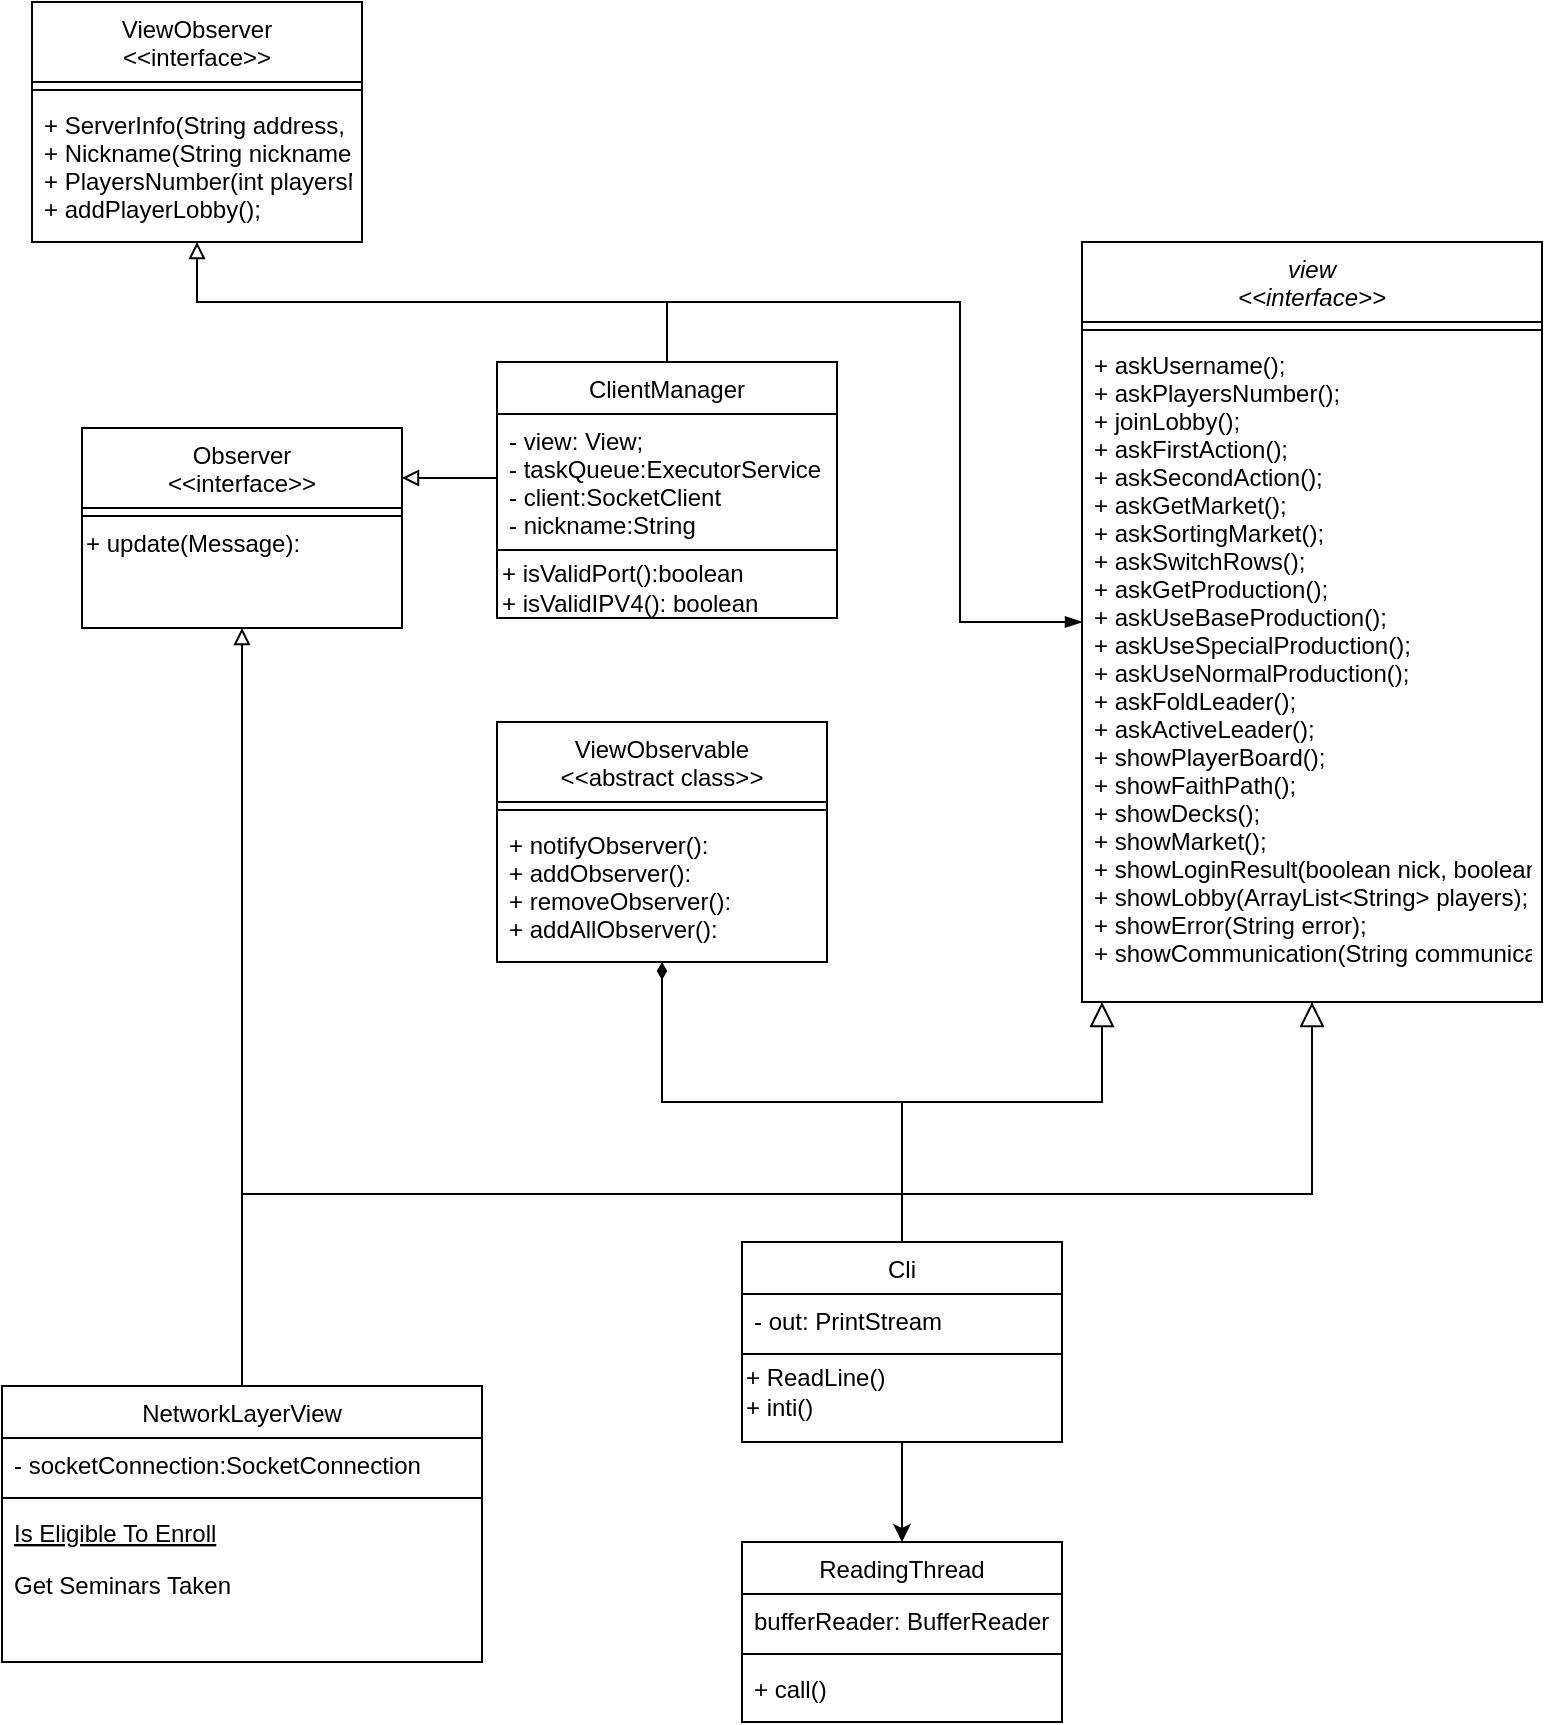 <mxfile version="14.6.9" type="device"><diagram id="C5RBs43oDa-KdzZeNtuy" name="Page-1"><mxGraphModel dx="868" dy="486" grid="1" gridSize="10" guides="1" tooltips="1" connect="1" arrows="1" fold="1" page="1" pageScale="1" pageWidth="827" pageHeight="1169" math="0" shadow="0"><root><mxCell id="WIyWlLk6GJQsqaUBKTNV-0"/><mxCell id="WIyWlLk6GJQsqaUBKTNV-1" parent="WIyWlLk6GJQsqaUBKTNV-0"/><mxCell id="zkfFHV4jXpPFQw0GAbJ--0" value="view&#10;&lt;&lt;interface&gt;&gt;" style="swimlane;fontStyle=2;align=center;verticalAlign=top;childLayout=stackLayout;horizontal=1;startSize=40;horizontalStack=0;resizeParent=1;resizeLast=0;collapsible=1;marginBottom=0;rounded=0;shadow=0;strokeWidth=1;" parent="WIyWlLk6GJQsqaUBKTNV-1" vertex="1"><mxGeometry x="550" y="130" width="230" height="380" as="geometry"><mxRectangle x="230" y="140" width="160" height="26" as="alternateBounds"/></mxGeometry></mxCell><mxCell id="zkfFHV4jXpPFQw0GAbJ--4" value="" style="line;html=1;strokeWidth=1;align=left;verticalAlign=middle;spacingTop=-1;spacingLeft=3;spacingRight=3;rotatable=0;labelPosition=right;points=[];portConstraint=eastwest;" parent="zkfFHV4jXpPFQw0GAbJ--0" vertex="1"><mxGeometry y="40" width="230" height="8" as="geometry"/></mxCell><mxCell id="zkfFHV4jXpPFQw0GAbJ--5" value="+ askUsername();&#10;+ askPlayersNumber();&#10;+ joinLobby();&#10;+ askFirstAction();&#10;+ askSecondAction();&#10;+ askGetMarket();&#10;+ askSortingMarket();&#10;+ askSwitchRows();&#10;+ askGetProduction();&#10;+ askUseBaseProduction();&#10;+ askUseSpecialProduction();&#10;+ askUseNormalProduction();&#10;+ askFoldLeader();&#10;+ askActiveLeader();&#10;+ showPlayerBoard();&#10;+ showFaithPath();&#10;+ showDecks();&#10;+ showMarket();&#10;+ showLoginResult(boolean nick, boolean accepted, String name);&#10;+ showLobby(ArrayList&lt;String&gt; players);&#10;+ showError(String error);&#10;+ showCommunication(String communication, CommunicationMessage type);&#10;&#10;" style="text;align=left;verticalAlign=top;spacingLeft=4;spacingRight=4;overflow=hidden;rotatable=0;points=[[0,0.5],[1,0.5]];portConstraint=eastwest;" parent="zkfFHV4jXpPFQw0GAbJ--0" vertex="1"><mxGeometry y="48" width="230" height="332" as="geometry"/></mxCell><mxCell id="hMcgqJ5ot_2l3WiVc_km-13" style="edgeStyle=orthogonalEdgeStyle;rounded=0;orthogonalLoop=1;jettySize=auto;html=1;exitX=0.5;exitY=0;exitDx=0;exitDy=0;entryX=0.5;entryY=1;entryDx=0;entryDy=0;endArrow=block;endFill=0;" edge="1" parent="WIyWlLk6GJQsqaUBKTNV-1" source="zkfFHV4jXpPFQw0GAbJ--6" target="hMcgqJ5ot_2l3WiVc_km-2"><mxGeometry relative="1" as="geometry"/></mxCell><mxCell id="zkfFHV4jXpPFQw0GAbJ--6" value="NetworkLayerView" style="swimlane;fontStyle=0;align=center;verticalAlign=top;childLayout=stackLayout;horizontal=1;startSize=26;horizontalStack=0;resizeParent=1;resizeLast=0;collapsible=1;marginBottom=0;rounded=0;shadow=0;strokeWidth=1;" parent="WIyWlLk6GJQsqaUBKTNV-1" vertex="1"><mxGeometry x="10" y="702" width="240" height="138" as="geometry"><mxRectangle x="130" y="380" width="160" height="26" as="alternateBounds"/></mxGeometry></mxCell><mxCell id="zkfFHV4jXpPFQw0GAbJ--7" value="- socketConnection:SocketConnection" style="text;align=left;verticalAlign=top;spacingLeft=4;spacingRight=4;overflow=hidden;rotatable=0;points=[[0,0.5],[1,0.5]];portConstraint=eastwest;" parent="zkfFHV4jXpPFQw0GAbJ--6" vertex="1"><mxGeometry y="26" width="240" height="26" as="geometry"/></mxCell><mxCell id="zkfFHV4jXpPFQw0GAbJ--9" value="" style="line;html=1;strokeWidth=1;align=left;verticalAlign=middle;spacingTop=-1;spacingLeft=3;spacingRight=3;rotatable=0;labelPosition=right;points=[];portConstraint=eastwest;" parent="zkfFHV4jXpPFQw0GAbJ--6" vertex="1"><mxGeometry y="52" width="240" height="8" as="geometry"/></mxCell><mxCell id="zkfFHV4jXpPFQw0GAbJ--10" value="Is Eligible To Enroll" style="text;align=left;verticalAlign=top;spacingLeft=4;spacingRight=4;overflow=hidden;rotatable=0;points=[[0,0.5],[1,0.5]];portConstraint=eastwest;fontStyle=4" parent="zkfFHV4jXpPFQw0GAbJ--6" vertex="1"><mxGeometry y="60" width="240" height="26" as="geometry"/></mxCell><mxCell id="zkfFHV4jXpPFQw0GAbJ--11" value="Get Seminars Taken" style="text;align=left;verticalAlign=top;spacingLeft=4;spacingRight=4;overflow=hidden;rotatable=0;points=[[0,0.5],[1,0.5]];portConstraint=eastwest;" parent="zkfFHV4jXpPFQw0GAbJ--6" vertex="1"><mxGeometry y="86" width="240" height="26" as="geometry"/></mxCell><mxCell id="zkfFHV4jXpPFQw0GAbJ--12" value="" style="endArrow=block;endSize=10;endFill=0;shadow=0;strokeWidth=1;rounded=0;edgeStyle=elbowEdgeStyle;elbow=vertical;" parent="WIyWlLk6GJQsqaUBKTNV-1" source="zkfFHV4jXpPFQw0GAbJ--6" target="zkfFHV4jXpPFQw0GAbJ--0" edge="1"><mxGeometry width="160" relative="1" as="geometry"><mxPoint x="200" y="203" as="sourcePoint"/><mxPoint x="200" y="203" as="targetPoint"/></mxGeometry></mxCell><mxCell id="hMcgqJ5ot_2l3WiVc_km-1" style="edgeStyle=orthogonalEdgeStyle;rounded=0;orthogonalLoop=1;jettySize=auto;html=1;exitX=0.5;exitY=1;exitDx=0;exitDy=0;" edge="1" parent="WIyWlLk6GJQsqaUBKTNV-1" source="zkfFHV4jXpPFQw0GAbJ--13" target="zkfFHV4jXpPFQw0GAbJ--17"><mxGeometry relative="1" as="geometry"/></mxCell><mxCell id="hMcgqJ5ot_2l3WiVc_km-17" style="edgeStyle=orthogonalEdgeStyle;rounded=0;orthogonalLoop=1;jettySize=auto;html=1;exitX=0.5;exitY=0;exitDx=0;exitDy=0;endArrow=diamondThin;endFill=1;" edge="1" parent="WIyWlLk6GJQsqaUBKTNV-1" source="zkfFHV4jXpPFQw0GAbJ--13" target="hMcgqJ5ot_2l3WiVc_km-14"><mxGeometry relative="1" as="geometry"/></mxCell><mxCell id="zkfFHV4jXpPFQw0GAbJ--13" value="Cli" style="swimlane;fontStyle=0;align=center;verticalAlign=top;childLayout=stackLayout;horizontal=1;startSize=26;horizontalStack=0;resizeParent=1;resizeLast=0;collapsible=1;marginBottom=0;rounded=0;shadow=0;strokeWidth=1;" parent="WIyWlLk6GJQsqaUBKTNV-1" vertex="1"><mxGeometry x="380" y="630" width="160" height="100" as="geometry"><mxRectangle x="340" y="380" width="170" height="26" as="alternateBounds"/></mxGeometry></mxCell><mxCell id="zkfFHV4jXpPFQw0GAbJ--14" value="- out: PrintStream" style="text;align=left;verticalAlign=top;spacingLeft=4;spacingRight=4;overflow=hidden;rotatable=0;points=[[0,0.5],[1,0.5]];portConstraint=eastwest;" parent="zkfFHV4jXpPFQw0GAbJ--13" vertex="1"><mxGeometry y="26" width="160" height="26" as="geometry"/></mxCell><mxCell id="zkfFHV4jXpPFQw0GAbJ--15" value="" style="line;html=1;strokeWidth=1;align=left;verticalAlign=middle;spacingTop=-1;spacingLeft=3;spacingRight=3;rotatable=0;labelPosition=right;points=[];portConstraint=eastwest;" parent="zkfFHV4jXpPFQw0GAbJ--13" vertex="1"><mxGeometry y="52" width="160" height="8" as="geometry"/></mxCell><mxCell id="hMcgqJ5ot_2l3WiVc_km-0" value="+ ReadLine()&lt;br&gt;+ inti()&lt;br&gt;" style="text;html=1;align=left;verticalAlign=middle;resizable=0;points=[];autosize=1;strokeColor=none;" vertex="1" parent="zkfFHV4jXpPFQw0GAbJ--13"><mxGeometry y="60" width="160" height="30" as="geometry"/></mxCell><mxCell id="zkfFHV4jXpPFQw0GAbJ--16" value="" style="endArrow=block;endSize=10;endFill=0;shadow=0;strokeWidth=1;rounded=0;edgeStyle=elbowEdgeStyle;elbow=vertical;" parent="WIyWlLk6GJQsqaUBKTNV-1" source="zkfFHV4jXpPFQw0GAbJ--13" target="zkfFHV4jXpPFQw0GAbJ--0" edge="1"><mxGeometry width="160" relative="1" as="geometry"><mxPoint x="210" y="373" as="sourcePoint"/><mxPoint x="310" y="271" as="targetPoint"/><Array as="points"><mxPoint x="560" y="560"/></Array></mxGeometry></mxCell><mxCell id="zkfFHV4jXpPFQw0GAbJ--17" value="ReadingThread" style="swimlane;fontStyle=0;align=center;verticalAlign=top;childLayout=stackLayout;horizontal=1;startSize=26;horizontalStack=0;resizeParent=1;resizeLast=0;collapsible=1;marginBottom=0;rounded=0;shadow=0;strokeWidth=1;" parent="WIyWlLk6GJQsqaUBKTNV-1" vertex="1"><mxGeometry x="380" y="780" width="160" height="90" as="geometry"><mxRectangle x="550" y="140" width="160" height="26" as="alternateBounds"/></mxGeometry></mxCell><mxCell id="zkfFHV4jXpPFQw0GAbJ--18" value="bufferReader: BufferReader" style="text;align=left;verticalAlign=top;spacingLeft=4;spacingRight=4;overflow=hidden;rotatable=0;points=[[0,0.5],[1,0.5]];portConstraint=eastwest;" parent="zkfFHV4jXpPFQw0GAbJ--17" vertex="1"><mxGeometry y="26" width="160" height="26" as="geometry"/></mxCell><mxCell id="zkfFHV4jXpPFQw0GAbJ--23" value="" style="line;html=1;strokeWidth=1;align=left;verticalAlign=middle;spacingTop=-1;spacingLeft=3;spacingRight=3;rotatable=0;labelPosition=right;points=[];portConstraint=eastwest;" parent="zkfFHV4jXpPFQw0GAbJ--17" vertex="1"><mxGeometry y="52" width="160" height="8" as="geometry"/></mxCell><mxCell id="zkfFHV4jXpPFQw0GAbJ--24" value="+ call()" style="text;align=left;verticalAlign=top;spacingLeft=4;spacingRight=4;overflow=hidden;rotatable=0;points=[[0,0.5],[1,0.5]];portConstraint=eastwest;" parent="zkfFHV4jXpPFQw0GAbJ--17" vertex="1"><mxGeometry y="60" width="160" height="26" as="geometry"/></mxCell><mxCell id="hMcgqJ5ot_2l3WiVc_km-2" value="Observer&#10;&lt;&lt;interface&gt;&gt;" style="swimlane;fontStyle=0;align=center;verticalAlign=top;childLayout=stackLayout;horizontal=1;startSize=40;horizontalStack=0;resizeParent=1;resizeLast=0;collapsible=1;marginBottom=0;rounded=0;shadow=0;strokeWidth=1;" vertex="1" parent="WIyWlLk6GJQsqaUBKTNV-1"><mxGeometry x="50" y="223" width="160" height="100" as="geometry"><mxRectangle x="340" y="380" width="170" height="26" as="alternateBounds"/></mxGeometry></mxCell><mxCell id="hMcgqJ5ot_2l3WiVc_km-4" value="" style="line;html=1;strokeWidth=1;align=left;verticalAlign=middle;spacingTop=-1;spacingLeft=3;spacingRight=3;rotatable=0;labelPosition=right;points=[];portConstraint=eastwest;" vertex="1" parent="hMcgqJ5ot_2l3WiVc_km-2"><mxGeometry y="40" width="160" height="8" as="geometry"/></mxCell><mxCell id="hMcgqJ5ot_2l3WiVc_km-5" value="+ update(Message):" style="text;html=1;align=left;verticalAlign=middle;resizable=0;points=[];autosize=1;strokeColor=none;" vertex="1" parent="hMcgqJ5ot_2l3WiVc_km-2"><mxGeometry y="48" width="160" height="20" as="geometry"/></mxCell><mxCell id="hMcgqJ5ot_2l3WiVc_km-9" value="ViewObserver&#10;&lt;&lt;interface&gt;&gt;" style="swimlane;fontStyle=0;align=center;verticalAlign=top;childLayout=stackLayout;horizontal=1;startSize=40;horizontalStack=0;resizeParent=1;resizeLast=0;collapsible=1;marginBottom=0;rounded=0;shadow=0;strokeWidth=1;" vertex="1" parent="WIyWlLk6GJQsqaUBKTNV-1"><mxGeometry x="25" y="10" width="165" height="120" as="geometry"><mxRectangle x="340" y="380" width="170" height="26" as="alternateBounds"/></mxGeometry></mxCell><mxCell id="hMcgqJ5ot_2l3WiVc_km-10" value="" style="line;html=1;strokeWidth=1;align=left;verticalAlign=middle;spacingTop=-1;spacingLeft=3;spacingRight=3;rotatable=0;labelPosition=right;points=[];portConstraint=eastwest;" vertex="1" parent="hMcgqJ5ot_2l3WiVc_km-9"><mxGeometry y="40" width="165" height="8" as="geometry"/></mxCell><mxCell id="hMcgqJ5ot_2l3WiVc_km-12" value="+ ServerInfo(String address, String port);&#10;+ Nickname(String nickname);&#10;+ PlayersNumber(int playersNumber);&#10;+ addPlayerLobby();&#10;&#10;" style="text;align=left;verticalAlign=top;spacingLeft=4;spacingRight=4;overflow=hidden;rotatable=0;points=[[0,0.5],[1,0.5]];portConstraint=eastwest;" vertex="1" parent="hMcgqJ5ot_2l3WiVc_km-9"><mxGeometry y="48" width="165" height="72" as="geometry"/></mxCell><mxCell id="hMcgqJ5ot_2l3WiVc_km-14" value="ViewObservable&#10;&lt;&lt;abstract class&gt;&gt;" style="swimlane;fontStyle=0;align=center;verticalAlign=top;childLayout=stackLayout;horizontal=1;startSize=40;horizontalStack=0;resizeParent=1;resizeLast=0;collapsible=1;marginBottom=0;rounded=0;shadow=0;strokeWidth=1;" vertex="1" parent="WIyWlLk6GJQsqaUBKTNV-1"><mxGeometry x="257.5" y="370" width="165" height="120" as="geometry"><mxRectangle x="340" y="380" width="170" height="26" as="alternateBounds"/></mxGeometry></mxCell><mxCell id="hMcgqJ5ot_2l3WiVc_km-15" value="" style="line;html=1;strokeWidth=1;align=left;verticalAlign=middle;spacingTop=-1;spacingLeft=3;spacingRight=3;rotatable=0;labelPosition=right;points=[];portConstraint=eastwest;" vertex="1" parent="hMcgqJ5ot_2l3WiVc_km-14"><mxGeometry y="40" width="165" height="8" as="geometry"/></mxCell><mxCell id="hMcgqJ5ot_2l3WiVc_km-16" value="+ notifyObserver():&#10;+ addObserver():&#10;+ removeObserver():&#10;+ addAllObserver():" style="text;align=left;verticalAlign=top;spacingLeft=4;spacingRight=4;overflow=hidden;rotatable=0;points=[[0,0.5],[1,0.5]];portConstraint=eastwest;" vertex="1" parent="hMcgqJ5ot_2l3WiVc_km-14"><mxGeometry y="48" width="165" height="72" as="geometry"/></mxCell><mxCell id="hMcgqJ5ot_2l3WiVc_km-23" style="edgeStyle=orthogonalEdgeStyle;rounded=0;orthogonalLoop=1;jettySize=auto;html=1;exitX=0.5;exitY=0;exitDx=0;exitDy=0;endArrow=block;endFill=0;" edge="1" parent="WIyWlLk6GJQsqaUBKTNV-1" source="hMcgqJ5ot_2l3WiVc_km-18" target="hMcgqJ5ot_2l3WiVc_km-9"><mxGeometry relative="1" as="geometry"/></mxCell><mxCell id="hMcgqJ5ot_2l3WiVc_km-25" style="edgeStyle=orthogonalEdgeStyle;rounded=0;orthogonalLoop=1;jettySize=auto;html=1;exitX=0.5;exitY=0;exitDx=0;exitDy=0;endArrow=blockThin;endFill=1;" edge="1" parent="WIyWlLk6GJQsqaUBKTNV-1" source="hMcgqJ5ot_2l3WiVc_km-18" target="zkfFHV4jXpPFQw0GAbJ--0"><mxGeometry relative="1" as="geometry"><Array as="points"><mxPoint x="343" y="160"/><mxPoint x="489" y="160"/><mxPoint x="489" y="320"/></Array></mxGeometry></mxCell><mxCell id="hMcgqJ5ot_2l3WiVc_km-18" value="ClientManager" style="swimlane;fontStyle=0;align=center;verticalAlign=top;childLayout=stackLayout;horizontal=1;startSize=26;horizontalStack=0;resizeParent=1;resizeLast=0;collapsible=1;marginBottom=0;rounded=0;shadow=0;strokeWidth=1;" vertex="1" parent="WIyWlLk6GJQsqaUBKTNV-1"><mxGeometry x="257.5" y="190" width="170" height="128" as="geometry"><mxRectangle x="340" y="380" width="170" height="26" as="alternateBounds"/></mxGeometry></mxCell><mxCell id="hMcgqJ5ot_2l3WiVc_km-19" value="- view: View;&#10;- taskQueue:ExecutorService &#10;- client:SocketClient &#10;- nickname:String &#10;;" style="text;align=left;verticalAlign=top;spacingLeft=4;spacingRight=4;overflow=hidden;rotatable=0;points=[[0,0.5],[1,0.5]];portConstraint=eastwest;" vertex="1" parent="hMcgqJ5ot_2l3WiVc_km-18"><mxGeometry y="26" width="170" height="64" as="geometry"/></mxCell><mxCell id="hMcgqJ5ot_2l3WiVc_km-20" value="" style="line;html=1;strokeWidth=1;align=left;verticalAlign=middle;spacingTop=-1;spacingLeft=3;spacingRight=3;rotatable=0;labelPosition=right;points=[];portConstraint=eastwest;" vertex="1" parent="hMcgqJ5ot_2l3WiVc_km-18"><mxGeometry y="90" width="170" height="8" as="geometry"/></mxCell><mxCell id="hMcgqJ5ot_2l3WiVc_km-21" value="+ isValidPort():boolean&lt;br&gt;+ isValidIPV4(): boolean" style="text;html=1;align=left;verticalAlign=middle;resizable=0;points=[];autosize=1;strokeColor=none;" vertex="1" parent="hMcgqJ5ot_2l3WiVc_km-18"><mxGeometry y="98" width="170" height="30" as="geometry"/></mxCell><mxCell id="hMcgqJ5ot_2l3WiVc_km-22" style="edgeStyle=orthogonalEdgeStyle;rounded=0;orthogonalLoop=1;jettySize=auto;html=1;exitX=0;exitY=0.5;exitDx=0;exitDy=0;entryX=1;entryY=0.25;entryDx=0;entryDy=0;endArrow=block;endFill=0;" edge="1" parent="WIyWlLk6GJQsqaUBKTNV-1" source="hMcgqJ5ot_2l3WiVc_km-19" target="hMcgqJ5ot_2l3WiVc_km-2"><mxGeometry relative="1" as="geometry"/></mxCell></root></mxGraphModel></diagram></mxfile>